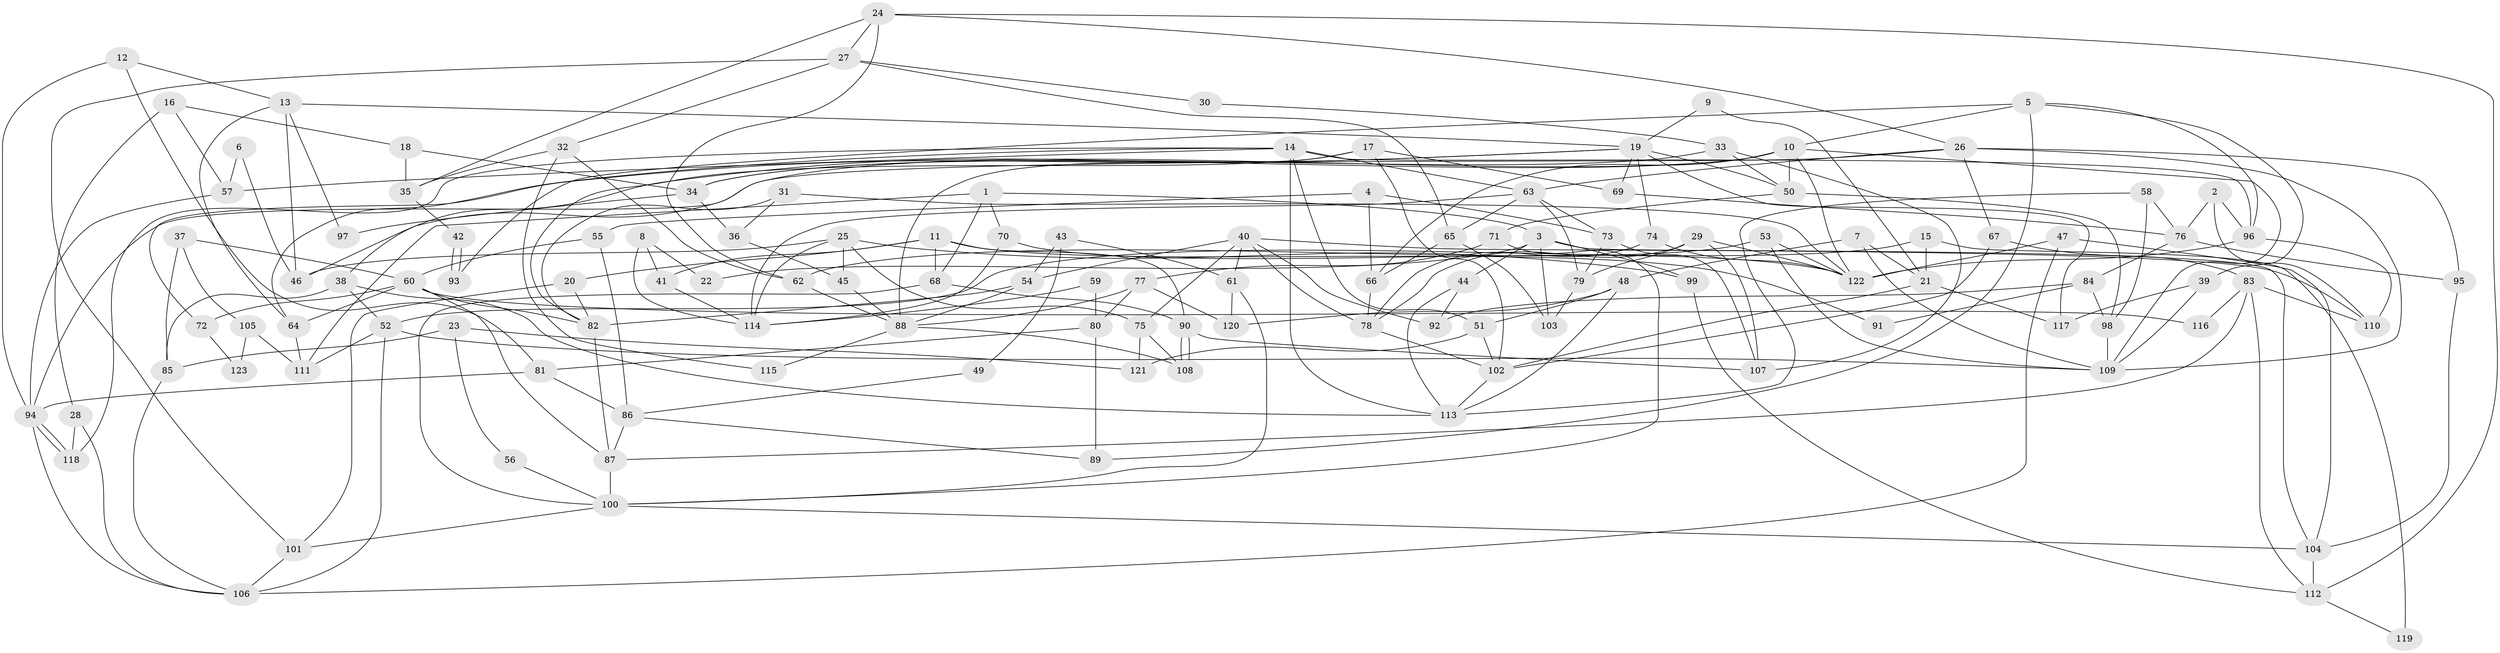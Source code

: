 // coarse degree distribution, {6: 0.10588235294117647, 4: 0.1411764705882353, 5: 0.16470588235294117, 2: 0.10588235294117647, 3: 0.27058823529411763, 9: 0.03529411764705882, 7: 0.08235294117647059, 11: 0.011764705882352941, 8: 0.07058823529411765, 10: 0.011764705882352941}
// Generated by graph-tools (version 1.1) at 2025/23/03/03/25 07:23:58]
// undirected, 123 vertices, 246 edges
graph export_dot {
graph [start="1"]
  node [color=gray90,style=filled];
  1;
  2;
  3;
  4;
  5;
  6;
  7;
  8;
  9;
  10;
  11;
  12;
  13;
  14;
  15;
  16;
  17;
  18;
  19;
  20;
  21;
  22;
  23;
  24;
  25;
  26;
  27;
  28;
  29;
  30;
  31;
  32;
  33;
  34;
  35;
  36;
  37;
  38;
  39;
  40;
  41;
  42;
  43;
  44;
  45;
  46;
  47;
  48;
  49;
  50;
  51;
  52;
  53;
  54;
  55;
  56;
  57;
  58;
  59;
  60;
  61;
  62;
  63;
  64;
  65;
  66;
  67;
  68;
  69;
  70;
  71;
  72;
  73;
  74;
  75;
  76;
  77;
  78;
  79;
  80;
  81;
  82;
  83;
  84;
  85;
  86;
  87;
  88;
  89;
  90;
  91;
  92;
  93;
  94;
  95;
  96;
  97;
  98;
  99;
  100;
  101;
  102;
  103;
  104;
  105;
  106;
  107;
  108;
  109;
  110;
  111;
  112;
  113;
  114;
  115;
  116;
  117;
  118;
  119;
  120;
  121;
  122;
  123;
  1 -- 70;
  1 -- 3;
  1 -- 68;
  1 -- 111;
  2 -- 110;
  2 -- 96;
  2 -- 76;
  3 -- 103;
  3 -- 104;
  3 -- 22;
  3 -- 44;
  3 -- 99;
  4 -- 66;
  4 -- 73;
  4 -- 55;
  5 -- 10;
  5 -- 89;
  5 -- 39;
  5 -- 93;
  5 -- 96;
  6 -- 57;
  6 -- 46;
  7 -- 109;
  7 -- 48;
  7 -- 21;
  8 -- 114;
  8 -- 41;
  8 -- 22;
  9 -- 19;
  9 -- 21;
  10 -- 50;
  10 -- 34;
  10 -- 46;
  10 -- 66;
  10 -- 109;
  10 -- 122;
  11 -- 68;
  11 -- 20;
  11 -- 41;
  11 -- 90;
  11 -- 91;
  12 -- 94;
  12 -- 13;
  12 -- 81;
  13 -- 64;
  13 -- 19;
  13 -- 46;
  13 -- 97;
  14 -- 96;
  14 -- 63;
  14 -- 51;
  14 -- 57;
  14 -- 64;
  14 -- 113;
  14 -- 118;
  15 -- 21;
  15 -- 52;
  15 -- 119;
  16 -- 28;
  16 -- 57;
  16 -- 18;
  17 -- 69;
  17 -- 88;
  17 -- 82;
  17 -- 102;
  18 -- 35;
  18 -- 34;
  19 -- 74;
  19 -- 117;
  19 -- 38;
  19 -- 50;
  19 -- 69;
  19 -- 72;
  20 -- 82;
  20 -- 101;
  21 -- 102;
  21 -- 117;
  23 -- 85;
  23 -- 121;
  23 -- 56;
  24 -- 27;
  24 -- 26;
  24 -- 35;
  24 -- 62;
  24 -- 112;
  25 -- 46;
  25 -- 99;
  25 -- 45;
  25 -- 75;
  25 -- 114;
  26 -- 94;
  26 -- 109;
  26 -- 63;
  26 -- 67;
  26 -- 95;
  27 -- 65;
  27 -- 101;
  27 -- 30;
  27 -- 32;
  28 -- 118;
  28 -- 106;
  29 -- 78;
  29 -- 122;
  29 -- 79;
  29 -- 107;
  30 -- 33;
  31 -- 122;
  31 -- 82;
  31 -- 36;
  32 -- 62;
  32 -- 35;
  32 -- 115;
  33 -- 107;
  33 -- 50;
  33 -- 34;
  34 -- 36;
  34 -- 97;
  35 -- 42;
  36 -- 45;
  37 -- 60;
  37 -- 85;
  37 -- 105;
  38 -- 52;
  38 -- 85;
  38 -- 113;
  39 -- 109;
  39 -- 117;
  40 -- 92;
  40 -- 110;
  40 -- 54;
  40 -- 61;
  40 -- 75;
  40 -- 78;
  41 -- 114;
  42 -- 93;
  42 -- 93;
  43 -- 54;
  43 -- 61;
  43 -- 49;
  44 -- 113;
  44 -- 92;
  45 -- 88;
  47 -- 104;
  47 -- 106;
  47 -- 122;
  48 -- 113;
  48 -- 51;
  48 -- 120;
  49 -- 86;
  50 -- 71;
  50 -- 98;
  51 -- 102;
  51 -- 121;
  52 -- 109;
  52 -- 111;
  52 -- 106;
  53 -- 122;
  53 -- 62;
  53 -- 109;
  54 -- 88;
  54 -- 82;
  55 -- 60;
  55 -- 86;
  56 -- 100;
  57 -- 94;
  58 -- 113;
  58 -- 98;
  58 -- 76;
  59 -- 114;
  59 -- 80;
  60 -- 82;
  60 -- 87;
  60 -- 64;
  60 -- 72;
  60 -- 116;
  61 -- 100;
  61 -- 120;
  62 -- 88;
  63 -- 73;
  63 -- 65;
  63 -- 79;
  63 -- 114;
  64 -- 111;
  65 -- 66;
  65 -- 103;
  66 -- 78;
  67 -- 102;
  67 -- 83;
  68 -- 90;
  68 -- 100;
  69 -- 76;
  70 -- 114;
  70 -- 122;
  71 -- 77;
  71 -- 100;
  72 -- 123;
  73 -- 107;
  73 -- 79;
  74 -- 122;
  74 -- 78;
  75 -- 108;
  75 -- 121;
  76 -- 84;
  76 -- 95;
  77 -- 88;
  77 -- 120;
  77 -- 80;
  78 -- 102;
  79 -- 103;
  80 -- 81;
  80 -- 89;
  81 -- 86;
  81 -- 94;
  82 -- 87;
  83 -- 87;
  83 -- 110;
  83 -- 112;
  83 -- 116;
  84 -- 98;
  84 -- 91;
  84 -- 92;
  85 -- 106;
  86 -- 87;
  86 -- 89;
  87 -- 100;
  88 -- 108;
  88 -- 115;
  90 -- 108;
  90 -- 108;
  90 -- 107;
  94 -- 118;
  94 -- 118;
  94 -- 106;
  95 -- 104;
  96 -- 122;
  96 -- 110;
  98 -- 109;
  99 -- 112;
  100 -- 104;
  100 -- 101;
  101 -- 106;
  102 -- 113;
  104 -- 112;
  105 -- 111;
  105 -- 123;
  112 -- 119;
}
